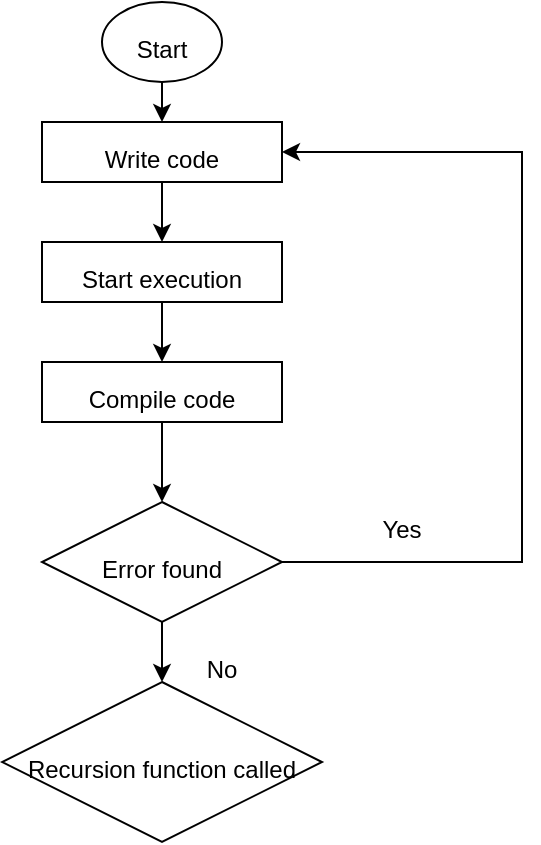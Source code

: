 <mxfile version="10.6.7" type="github"><diagram id="emiTmoQZW-bPFUasPj1O" name="Page-1"><mxGraphModel dx="840" dy="431" grid="1" gridSize="10" guides="1" tooltips="1" connect="1" arrows="1" fold="1" page="1" pageScale="1" pageWidth="850" pageHeight="1100" math="0" shadow="0"><root><mxCell id="0"/><mxCell id="1" parent="0"/><mxCell id="nHGp_tEaqUK257YJHHtw-5" style="edgeStyle=orthogonalEdgeStyle;rounded=0;orthogonalLoop=1;jettySize=auto;html=1;exitX=0.5;exitY=1;exitDx=0;exitDy=0;entryX=0.5;entryY=0;entryDx=0;entryDy=0;fontSize=20;" parent="1" source="nHGp_tEaqUK257YJHHtw-1" target="nHGp_tEaqUK257YJHHtw-4" edge="1"><mxGeometry relative="1" as="geometry"/></mxCell><mxCell id="nHGp_tEaqUK257YJHHtw-1" value="&lt;font style=&quot;font-size: 12px&quot;&gt;Start&lt;/font&gt;" style="ellipse;whiteSpace=wrap;html=1;fontSize=20;" parent="1" vertex="1"><mxGeometry x="390" y="70" width="60" height="40" as="geometry"/></mxCell><mxCell id="nHGp_tEaqUK257YJHHtw-7" style="edgeStyle=orthogonalEdgeStyle;rounded=0;orthogonalLoop=1;jettySize=auto;html=1;exitX=0.5;exitY=1;exitDx=0;exitDy=0;fontSize=20;" parent="1" source="nHGp_tEaqUK257YJHHtw-4" target="nHGp_tEaqUK257YJHHtw-6" edge="1"><mxGeometry relative="1" as="geometry"/></mxCell><mxCell id="nHGp_tEaqUK257YJHHtw-4" value="&lt;font style=&quot;font-size: 12px&quot;&gt;Write code&lt;/font&gt;" style="rounded=0;whiteSpace=wrap;html=1;fontSize=20;" parent="1" vertex="1"><mxGeometry x="360" y="130" width="120" height="30" as="geometry"/></mxCell><mxCell id="nHGp_tEaqUK257YJHHtw-9" style="edgeStyle=orthogonalEdgeStyle;rounded=0;orthogonalLoop=1;jettySize=auto;html=1;exitX=0.5;exitY=1;exitDx=0;exitDy=0;entryX=0.5;entryY=0;entryDx=0;entryDy=0;fontSize=20;" parent="1" source="nHGp_tEaqUK257YJHHtw-6" target="nHGp_tEaqUK257YJHHtw-8" edge="1"><mxGeometry relative="1" as="geometry"/></mxCell><mxCell id="nHGp_tEaqUK257YJHHtw-6" value="&lt;font style=&quot;font-size: 12px&quot;&gt;Start execution&lt;/font&gt;" style="rounded=0;whiteSpace=wrap;html=1;fontSize=20;" parent="1" vertex="1"><mxGeometry x="360" y="190" width="120" height="30" as="geometry"/></mxCell><mxCell id="33VGHewYI8C2IyMSwz95-3" style="edgeStyle=orthogonalEdgeStyle;rounded=0;orthogonalLoop=1;jettySize=auto;html=1;exitX=0.5;exitY=1;exitDx=0;exitDy=0;fontSize=20;" edge="1" parent="1" source="nHGp_tEaqUK257YJHHtw-8" target="33VGHewYI8C2IyMSwz95-2"><mxGeometry relative="1" as="geometry"/></mxCell><mxCell id="nHGp_tEaqUK257YJHHtw-8" value="&lt;font style=&quot;font-size: 12px&quot;&gt;Compile code&lt;/font&gt;" style="rounded=0;whiteSpace=wrap;html=1;fontSize=20;" parent="1" vertex="1"><mxGeometry x="360" y="250" width="120" height="30" as="geometry"/></mxCell><mxCell id="33VGHewYI8C2IyMSwz95-7" style="edgeStyle=orthogonalEdgeStyle;rounded=0;orthogonalLoop=1;jettySize=auto;html=1;exitX=1;exitY=0.5;exitDx=0;exitDy=0;entryX=1;entryY=0.5;entryDx=0;entryDy=0;fontSize=20;" edge="1" parent="1" source="33VGHewYI8C2IyMSwz95-2" target="nHGp_tEaqUK257YJHHtw-4"><mxGeometry relative="1" as="geometry"><Array as="points"><mxPoint x="600" y="350"/><mxPoint x="600" y="145"/></Array></mxGeometry></mxCell><mxCell id="33VGHewYI8C2IyMSwz95-13" style="edgeStyle=orthogonalEdgeStyle;rounded=0;orthogonalLoop=1;jettySize=auto;html=1;exitX=0.5;exitY=1;exitDx=0;exitDy=0;entryX=0.5;entryY=0;entryDx=0;entryDy=0;fontSize=20;" edge="1" parent="1" source="33VGHewYI8C2IyMSwz95-2" target="33VGHewYI8C2IyMSwz95-12"><mxGeometry relative="1" as="geometry"/></mxCell><mxCell id="33VGHewYI8C2IyMSwz95-2" value="&lt;font style=&quot;font-size: 12px&quot;&gt;Error found&lt;/font&gt;" style="rhombus;whiteSpace=wrap;html=1;fontSize=20;" vertex="1" parent="1"><mxGeometry x="360" y="320" width="120" height="60" as="geometry"/></mxCell><mxCell id="33VGHewYI8C2IyMSwz95-8" value="&lt;font style=&quot;font-size: 12px&quot;&gt;Yes&lt;/font&gt;" style="text;html=1;strokeColor=none;fillColor=none;align=center;verticalAlign=middle;whiteSpace=wrap;rounded=0;fontSize=20;" vertex="1" parent="1"><mxGeometry x="520" y="320" width="40" height="20" as="geometry"/></mxCell><mxCell id="33VGHewYI8C2IyMSwz95-12" value="&lt;font style=&quot;font-size: 12px&quot;&gt;Recursion function called&lt;/font&gt;" style="rhombus;whiteSpace=wrap;html=1;fontSize=20;" vertex="1" parent="1"><mxGeometry x="340" y="410" width="160" height="80" as="geometry"/></mxCell><mxCell id="33VGHewYI8C2IyMSwz95-14" value="&lt;font style=&quot;font-size: 12px&quot;&gt;No&lt;/font&gt;" style="text;html=1;strokeColor=none;fillColor=none;align=center;verticalAlign=middle;whiteSpace=wrap;rounded=0;fontSize=20;" vertex="1" parent="1"><mxGeometry x="430" y="390" width="40" height="20" as="geometry"/></mxCell></root></mxGraphModel></diagram></mxfile>